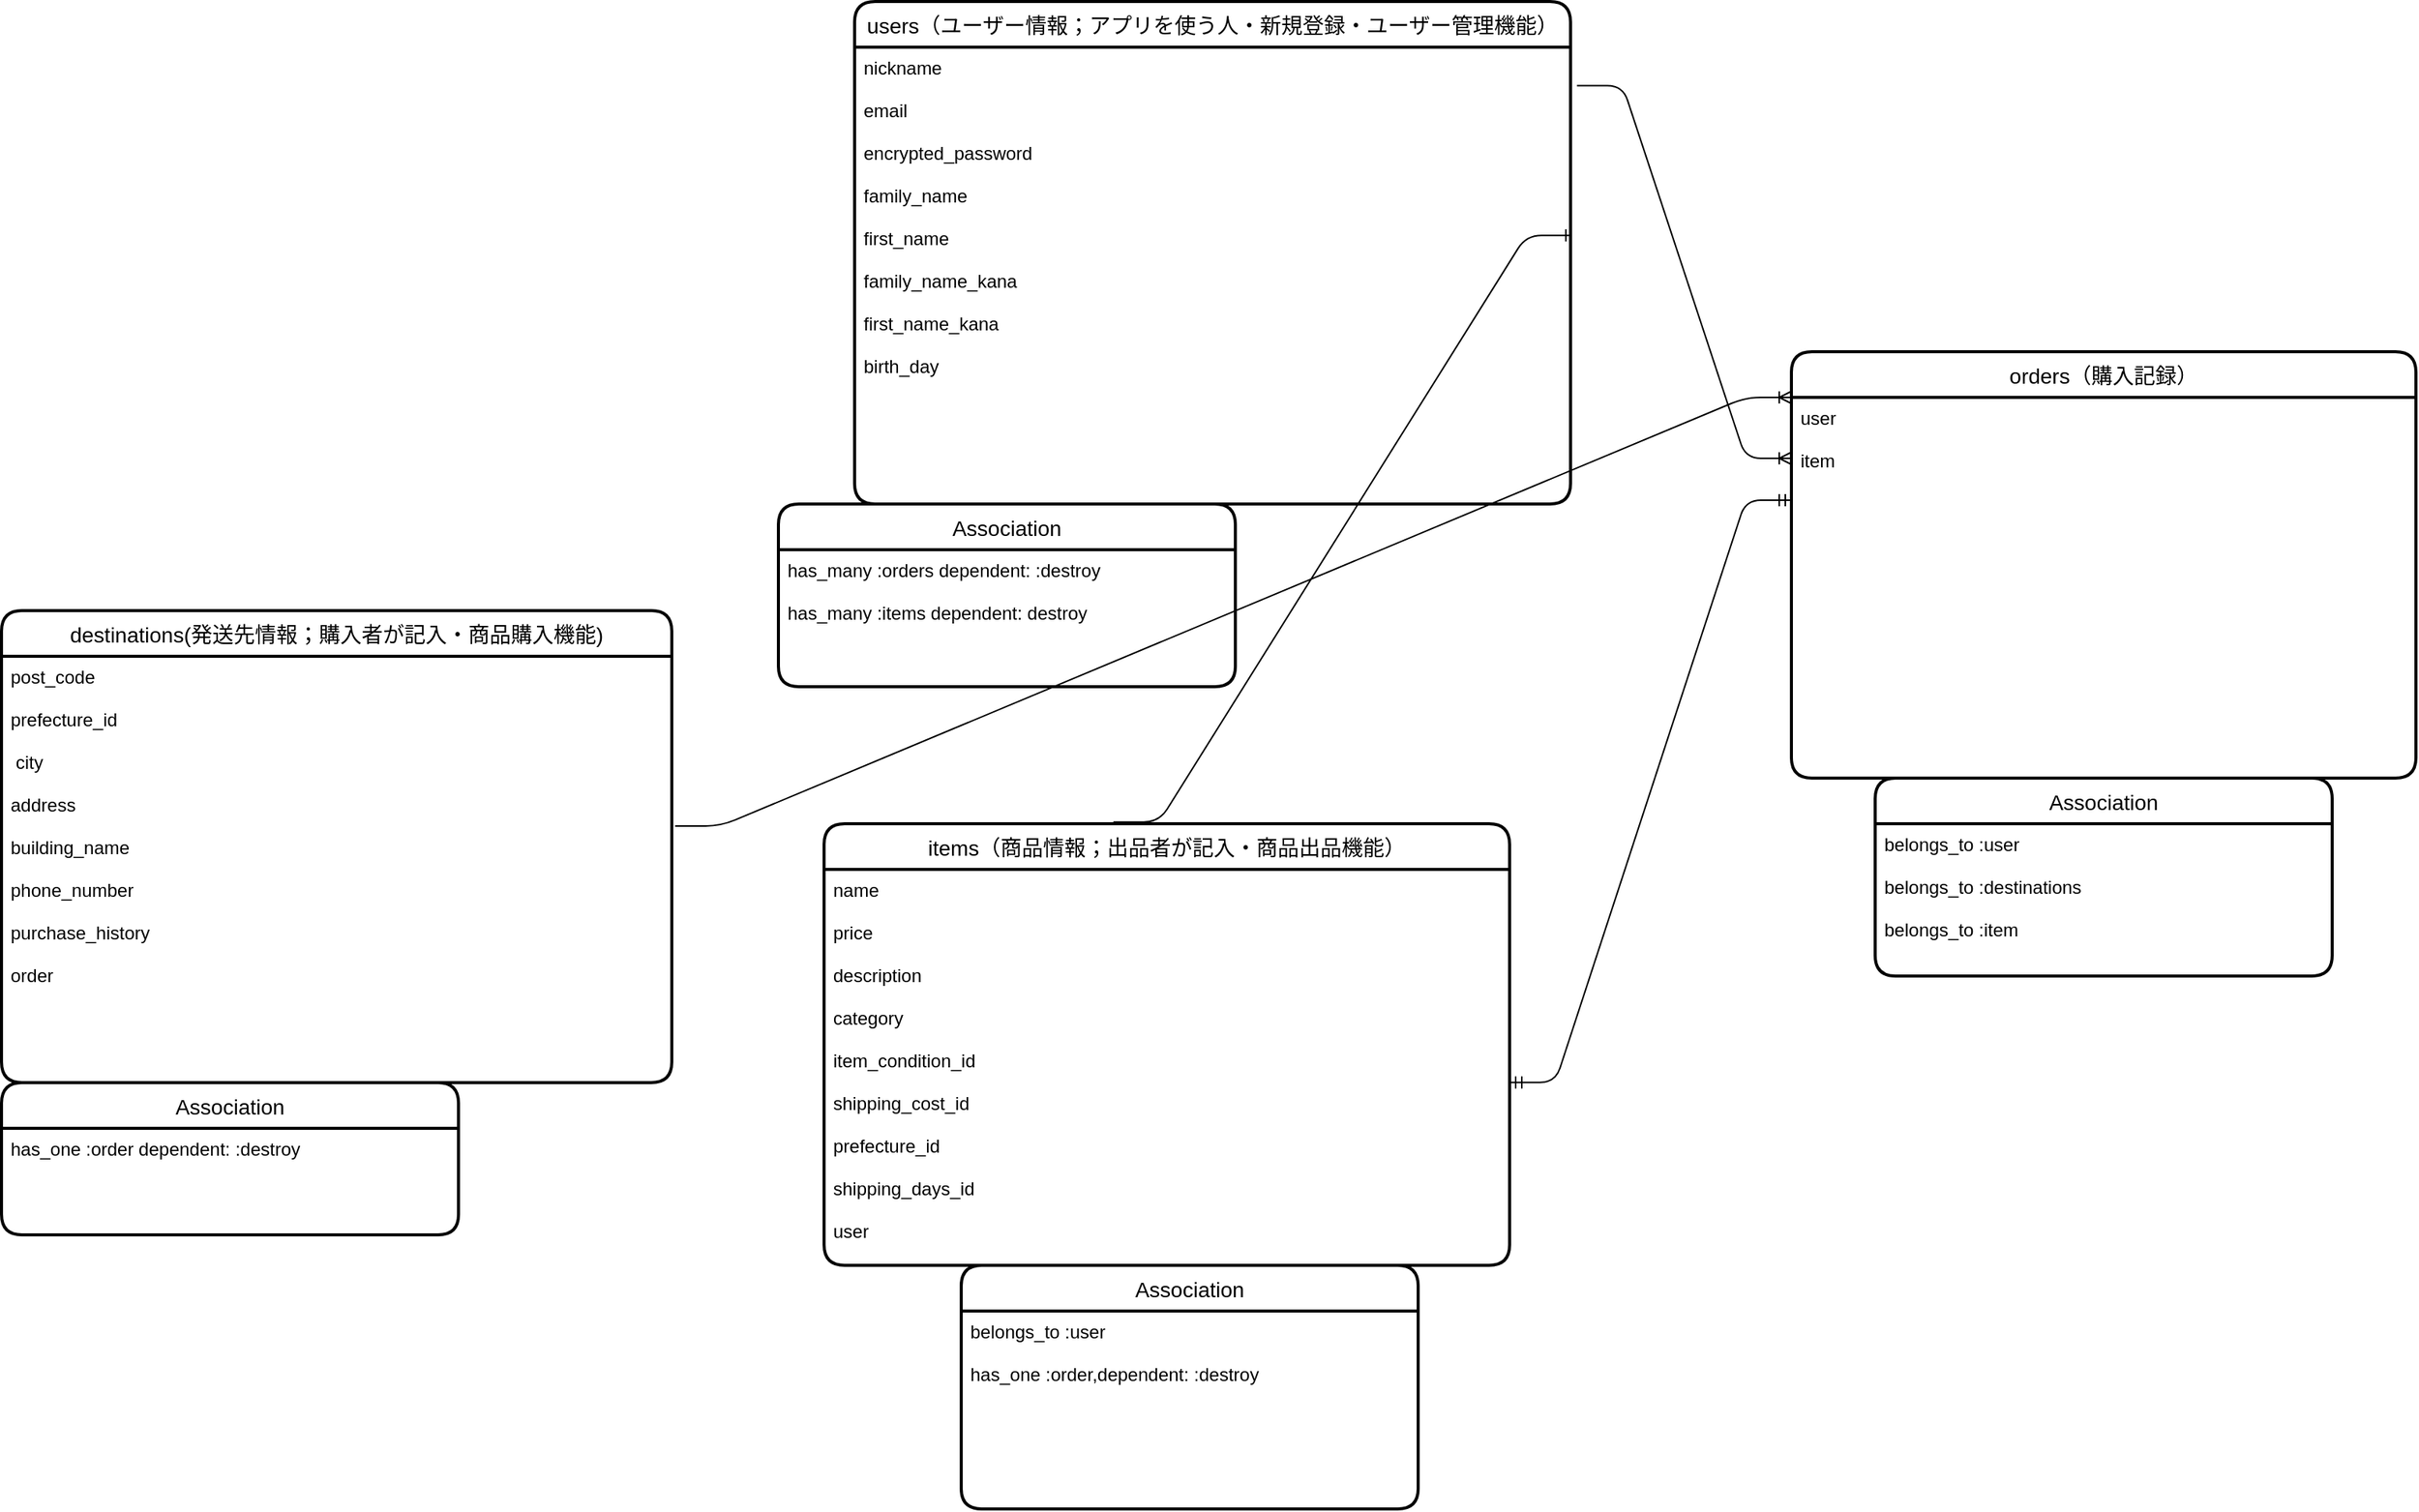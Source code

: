 <mxfile>
    <diagram id="RpeHlHaFE2gyfu1-urLa" name="ページ1">
        <mxGraphModel dx="2992" dy="2316" grid="1" gridSize="10" guides="1" tooltips="1" connect="1" arrows="1" fold="1" page="1" pageScale="1" pageWidth="827" pageHeight="1169" math="0" shadow="0">
            <root>
                <mxCell id="0"/>
                <mxCell id="1" parent="0"/>
                <mxCell id="43" value="orders（購入記録）" style="swimlane;childLayout=stackLayout;horizontal=1;startSize=30;horizontalStack=0;rounded=1;fontSize=14;fontStyle=0;strokeWidth=2;resizeParent=0;resizeLast=1;shadow=0;dashed=0;align=center;" parent="1" vertex="1">
                    <mxGeometry x="395" y="-930" width="410" height="280" as="geometry"/>
                </mxCell>
                <mxCell id="44" value="user&#10;&#10;item&#10;&#10;" style="align=left;strokeColor=none;fillColor=none;spacingLeft=4;fontSize=12;verticalAlign=top;resizable=0;rotatable=0;part=1;" parent="43" vertex="1">
                    <mxGeometry y="30" width="410" height="90" as="geometry"/>
                </mxCell>
                <mxCell id="174" value="&#10;&#10;" style="align=left;strokeColor=none;fillColor=none;spacingLeft=4;fontSize=12;verticalAlign=top;resizable=0;rotatable=0;part=1;" vertex="1" parent="43">
                    <mxGeometry y="120" width="410" height="160" as="geometry"/>
                </mxCell>
                <mxCell id="55" value="items（商品情報；出品者が記入・商品出品機能）" style="swimlane;childLayout=stackLayout;horizontal=1;startSize=30;horizontalStack=0;rounded=1;fontSize=14;fontStyle=0;strokeWidth=2;resizeParent=0;resizeLast=1;shadow=0;dashed=0;align=center;" parent="1" vertex="1">
                    <mxGeometry x="-240" y="-620" width="450" height="290" as="geometry"/>
                </mxCell>
                <mxCell id="172" value="name&#10;&#10;price&#10;&#10;description&#10;&#10;category           &#10;&#10;item_condition_id&#10;     &#10;shipping_cost_id&#10;&#10;prefecture_id&#10;&#10;shipping_days_id&#10; &#10;user               &#10;&#10;&#10;&#10;" style="align=left;strokeColor=none;fillColor=none;spacingLeft=4;fontSize=12;verticalAlign=top;resizable=0;rotatable=0;part=1;" vertex="1" parent="55">
                    <mxGeometry y="30" width="450" height="260" as="geometry"/>
                </mxCell>
                <mxCell id="57" value="destinations(発送先情報；購入者が記入・商品購入機能)" style="swimlane;childLayout=stackLayout;horizontal=1;startSize=30;horizontalStack=0;rounded=1;fontSize=14;fontStyle=0;strokeWidth=2;resizeParent=0;resizeLast=1;shadow=0;dashed=0;align=center;" parent="1" vertex="1">
                    <mxGeometry x="-780" y="-760" width="440" height="310" as="geometry"/>
                </mxCell>
                <mxCell id="58" value="post_code&#10;&#10;prefecture_id&#10;&#10; city  &#10;&#10;address &#10;          &#10;building_name&#10;      &#10;phone_number&#10;      &#10;purchase_history&#10;&#10;order&#10;&#10;&#10;&#10;&#10;" style="align=left;strokeColor=none;fillColor=none;spacingLeft=4;fontSize=12;verticalAlign=top;resizable=0;rotatable=0;part=1;" parent="57" vertex="1">
                    <mxGeometry y="30" width="440" height="280" as="geometry"/>
                </mxCell>
                <mxCell id="59" value="users（ユーザー情報；アプリを使う人・新規登録・ユーザー管理機能）" style="swimlane;childLayout=stackLayout;horizontal=1;startSize=30;horizontalStack=0;rounded=1;fontSize=14;fontStyle=0;strokeWidth=2;resizeParent=0;resizeLast=1;shadow=0;dashed=0;align=center;" parent="1" vertex="1">
                    <mxGeometry x="-220" y="-1160" width="470" height="330" as="geometry"/>
                </mxCell>
                <mxCell id="60" value="nickname&#10;&#10;email&#10;&#10;encrypted_password&#10;&#10;family_name&#10;&#10;first_name&#10;&#10;family_name_kana&#10;&#10;first_name_kana&#10;&#10;birth_day&#10;&#10;" style="align=left;strokeColor=none;fillColor=none;spacingLeft=4;fontSize=12;verticalAlign=top;resizable=0;rotatable=0;part=1;" parent="59" vertex="1">
                    <mxGeometry y="30" width="470" height="300" as="geometry"/>
                </mxCell>
                <mxCell id="137" value="Association" style="swimlane;childLayout=stackLayout;horizontal=1;startSize=30;horizontalStack=0;rounded=1;fontSize=14;fontStyle=0;strokeWidth=2;resizeParent=0;resizeLast=1;shadow=0;dashed=0;align=center;" parent="1" vertex="1">
                    <mxGeometry x="-270" y="-830" width="300" height="120" as="geometry"/>
                </mxCell>
                <mxCell id="138" value="has_many :orders dependent: :destroy&#10;&#10;has_many :items dependent: destroy" style="align=left;strokeColor=none;fillColor=none;spacingLeft=4;fontSize=12;verticalAlign=top;resizable=0;rotatable=0;part=1;" parent="137" vertex="1">
                    <mxGeometry y="30" width="300" height="90" as="geometry"/>
                </mxCell>
                <mxCell id="141" value="Association" style="swimlane;childLayout=stackLayout;horizontal=1;startSize=30;horizontalStack=0;rounded=1;fontSize=14;fontStyle=0;strokeWidth=2;resizeParent=0;resizeLast=1;shadow=0;dashed=0;align=center;" parent="1" vertex="1">
                    <mxGeometry x="450" y="-650" width="300" height="130" as="geometry"/>
                </mxCell>
                <mxCell id="142" value="belongs_to :user&#10;&#10;belongs_to :destinations&#10;&#10;belongs_to :item" style="align=left;strokeColor=none;fillColor=none;spacingLeft=4;fontSize=12;verticalAlign=top;resizable=0;rotatable=0;part=1;" parent="141" vertex="1">
                    <mxGeometry y="30" width="300" height="100" as="geometry"/>
                </mxCell>
                <mxCell id="144" value="Association" style="swimlane;childLayout=stackLayout;horizontal=1;startSize=30;horizontalStack=0;rounded=1;fontSize=14;fontStyle=0;strokeWidth=2;resizeParent=0;resizeLast=1;shadow=0;dashed=0;align=center;" parent="1" vertex="1">
                    <mxGeometry x="-150" y="-330" width="300" height="160" as="geometry"/>
                </mxCell>
                <mxCell id="145" value="belongs_to :user &#10;&#10;has_one :order,dependent: :destroy" style="align=left;strokeColor=none;fillColor=none;spacingLeft=4;fontSize=12;verticalAlign=top;resizable=0;rotatable=0;part=1;" parent="144" vertex="1">
                    <mxGeometry y="30" width="300" height="130" as="geometry"/>
                </mxCell>
                <mxCell id="156" value="" style="edgeStyle=entityRelationEdgeStyle;fontSize=12;html=1;endArrow=ERoneToMany;exitX=1.009;exitY=0.084;exitDx=0;exitDy=0;exitPerimeter=0;entryX=0;entryY=0.25;entryDx=0;entryDy=0;" edge="1" parent="1" source="60" target="43">
                    <mxGeometry width="100" height="100" relative="1" as="geometry">
                        <mxPoint x="60" y="-510" as="sourcePoint"/>
                        <mxPoint x="160" y="-610" as="targetPoint"/>
                    </mxGeometry>
                </mxCell>
                <mxCell id="162" value="" style="edgeStyle=entityRelationEdgeStyle;fontSize=12;html=1;endArrow=ERone;endFill=1;exitX=0.422;exitY=-0.004;exitDx=0;exitDy=0;exitPerimeter=0;entryX=1.002;entryY=0.412;entryDx=0;entryDy=0;entryPerimeter=0;" edge="1" parent="1" source="55" target="60">
                    <mxGeometry width="100" height="100" relative="1" as="geometry">
                        <mxPoint x="160" y="-250" as="sourcePoint"/>
                        <mxPoint x="260" y="-350" as="targetPoint"/>
                    </mxGeometry>
                </mxCell>
                <mxCell id="163" value="" style="edgeStyle=entityRelationEdgeStyle;fontSize=12;html=1;endArrow=ERmandOne;startArrow=ERmandOne;exitX=1;exitY=0.538;exitDx=0;exitDy=0;entryX=0;entryY=0.75;entryDx=0;entryDy=0;exitPerimeter=0;" edge="1" parent="1" source="172" target="44">
                    <mxGeometry width="100" height="100" relative="1" as="geometry">
                        <mxPoint x="210" y="-185" as="sourcePoint"/>
                        <mxPoint x="500" y="-220" as="targetPoint"/>
                    </mxGeometry>
                </mxCell>
                <mxCell id="166" value="" style="edgeStyle=entityRelationEdgeStyle;fontSize=12;html=1;endArrow=ERoneToMany;exitX=1.005;exitY=0.398;exitDx=0;exitDy=0;exitPerimeter=0;entryX=0;entryY=0;entryDx=0;entryDy=0;" edge="1" parent="1" source="58" target="44">
                    <mxGeometry width="100" height="100" relative="1" as="geometry">
                        <mxPoint x="-30" y="-130" as="sourcePoint"/>
                        <mxPoint x="70" y="-230" as="targetPoint"/>
                    </mxGeometry>
                </mxCell>
                <mxCell id="169" value="Association" style="swimlane;childLayout=stackLayout;horizontal=1;startSize=30;horizontalStack=0;rounded=1;fontSize=14;fontStyle=0;strokeWidth=2;resizeParent=0;resizeLast=1;shadow=0;dashed=0;align=center;" vertex="1" parent="1">
                    <mxGeometry x="-780" y="-450" width="300" height="100" as="geometry"/>
                </mxCell>
                <mxCell id="170" value="has_one :order dependent: :destroy&#10;&#10;" style="align=left;strokeColor=none;fillColor=none;spacingLeft=4;fontSize=12;verticalAlign=top;resizable=0;rotatable=0;part=1;" vertex="1" parent="169">
                    <mxGeometry y="30" width="300" height="70" as="geometry"/>
                </mxCell>
            </root>
        </mxGraphModel>
    </diagram>
</mxfile>